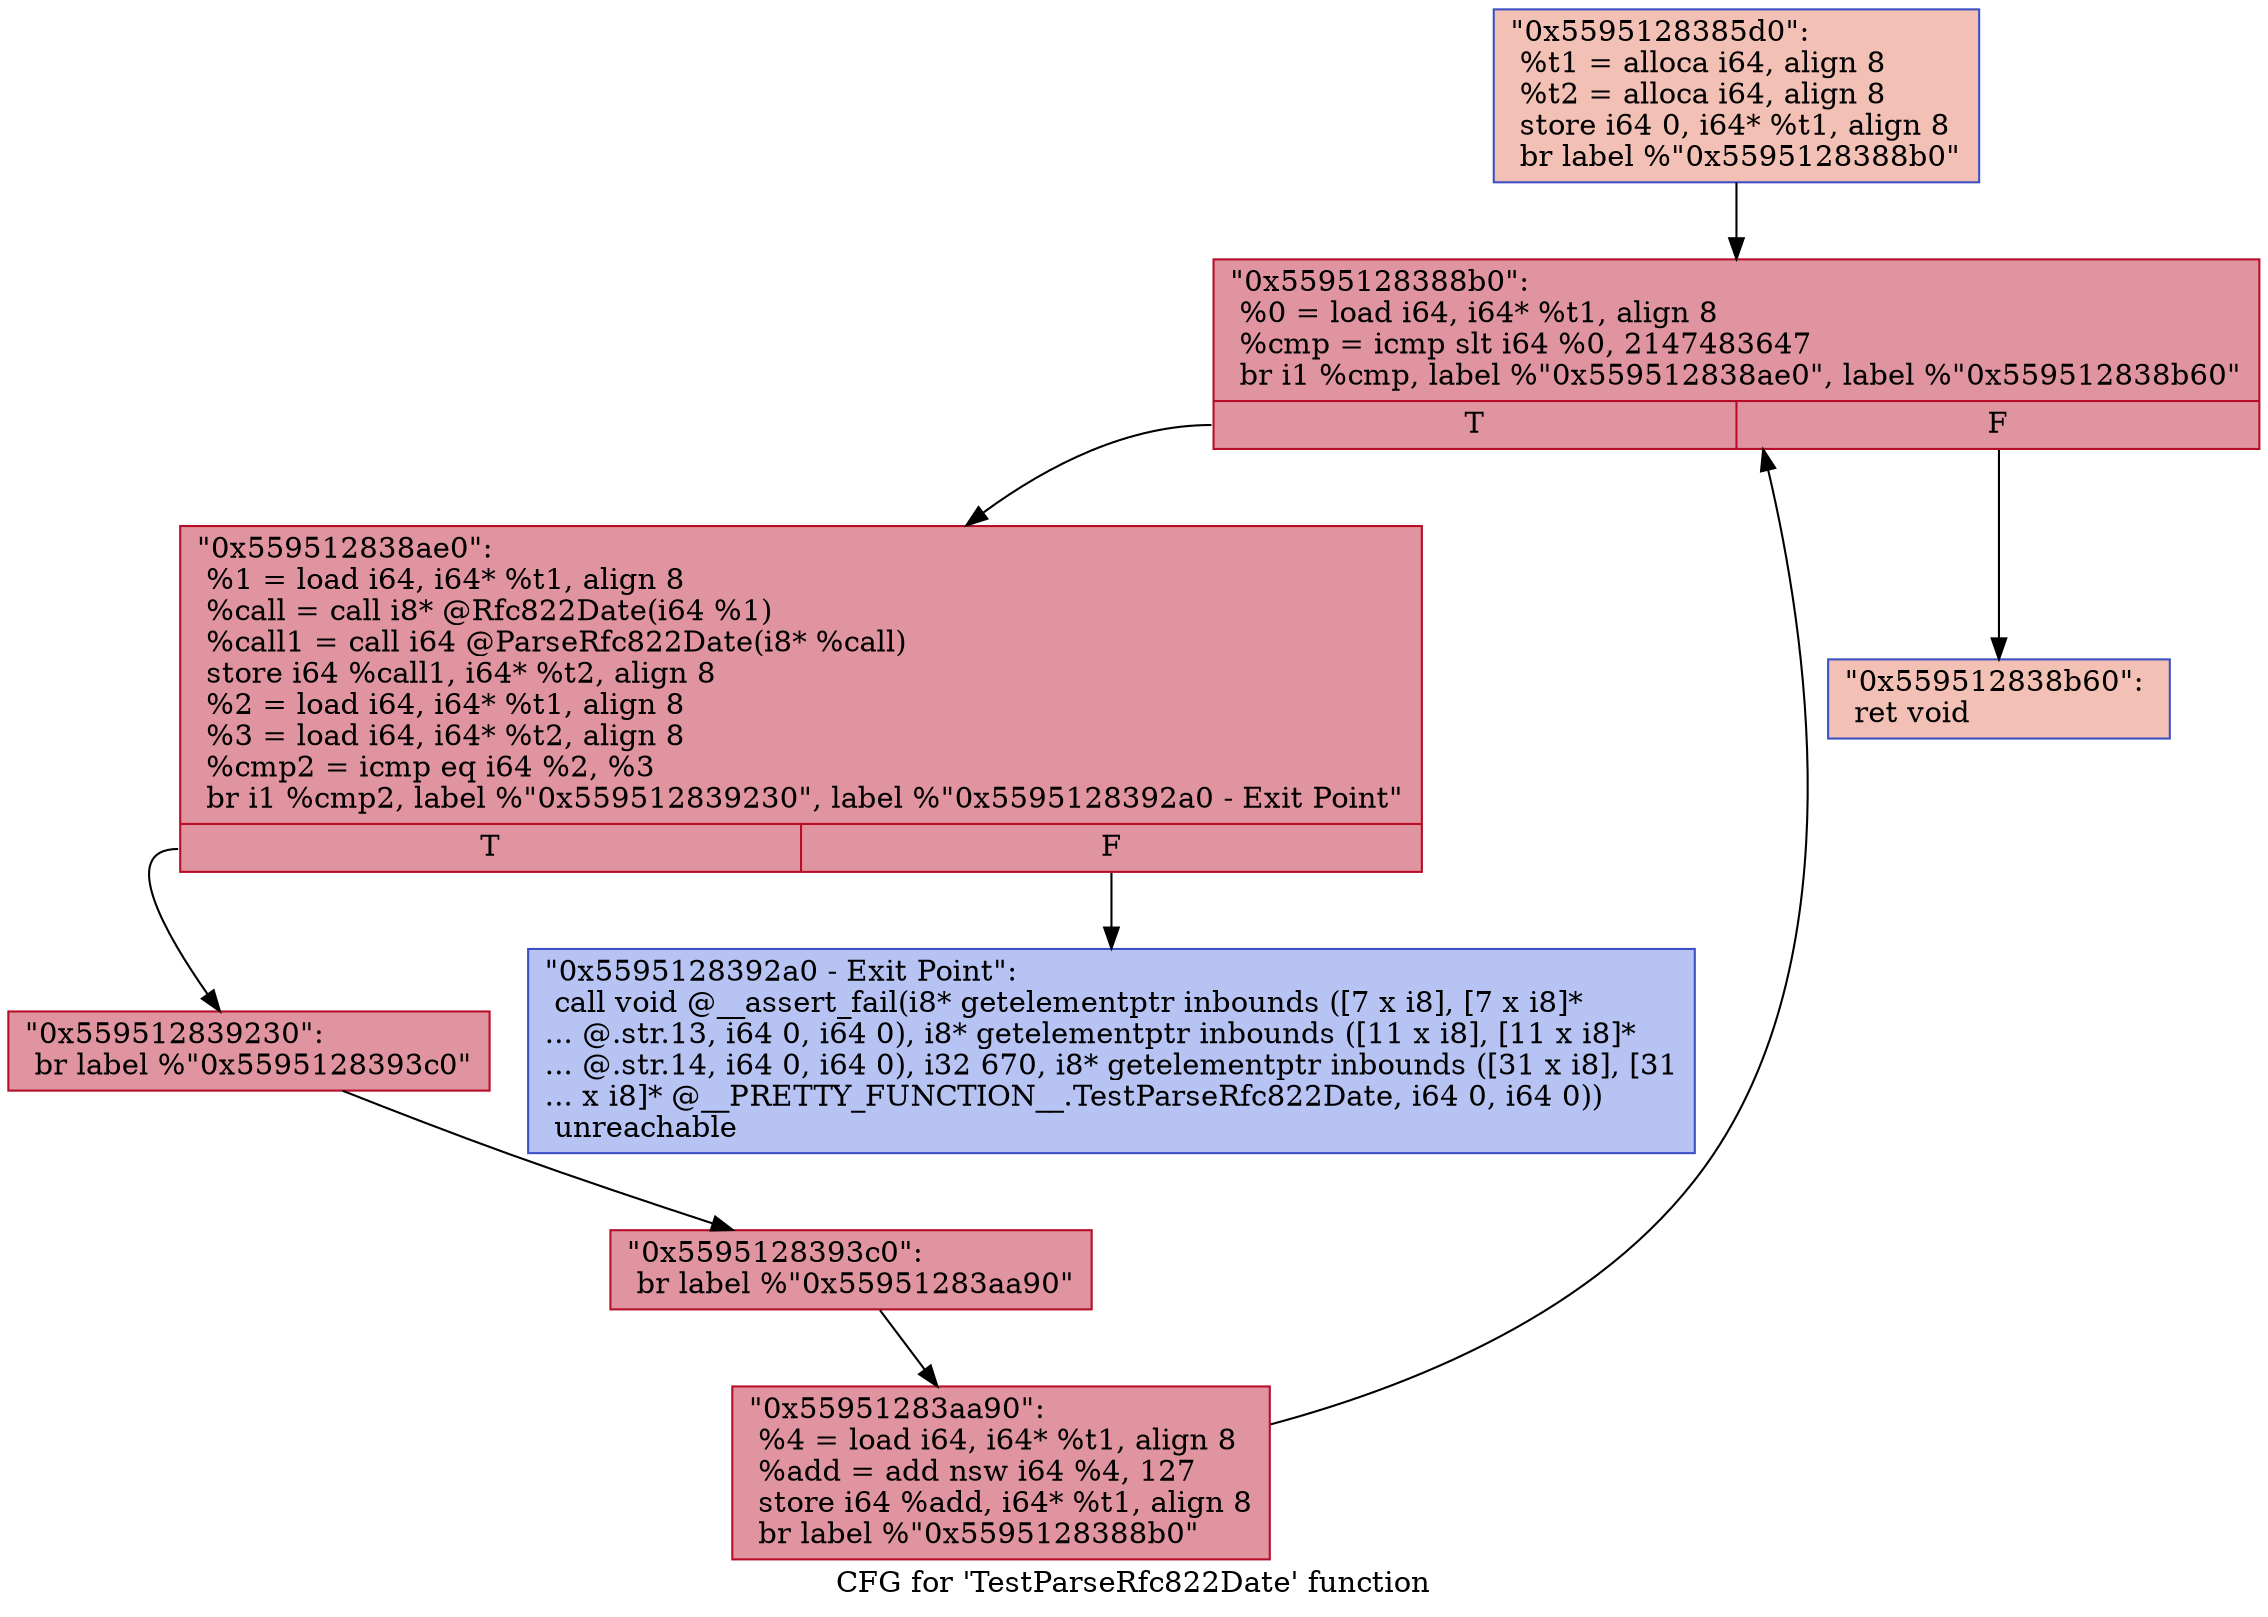 digraph "CFG for 'TestParseRfc822Date' function" {
	label="CFG for 'TestParseRfc822Date' function";

	Node0x5595128385d0 [shape=record,color="#3d50c3ff", style=filled, fillcolor="#e5705870",label="{\"0x5595128385d0\":\l  %t1 = alloca i64, align 8\l  %t2 = alloca i64, align 8\l  store i64 0, i64* %t1, align 8\l  br label %\"0x5595128388b0\"\l}"];
	Node0x5595128385d0 -> Node0x5595128388b0;
	Node0x5595128388b0 [shape=record,color="#b70d28ff", style=filled, fillcolor="#b70d2870",label="{\"0x5595128388b0\":                                 \l  %0 = load i64, i64* %t1, align 8\l  %cmp = icmp slt i64 %0, 2147483647\l  br i1 %cmp, label %\"0x559512838ae0\", label %\"0x559512838b60\"\l|{<s0>T|<s1>F}}"];
	Node0x5595128388b0:s0 -> Node0x559512838ae0;
	Node0x5595128388b0:s1 -> Node0x559512838b60;
	Node0x559512838ae0 [shape=record,color="#b70d28ff", style=filled, fillcolor="#b70d2870",label="{\"0x559512838ae0\":                                 \l  %1 = load i64, i64* %t1, align 8\l  %call = call i8* @Rfc822Date(i64 %1)\l  %call1 = call i64 @ParseRfc822Date(i8* %call)\l  store i64 %call1, i64* %t2, align 8\l  %2 = load i64, i64* %t1, align 8\l  %3 = load i64, i64* %t2, align 8\l  %cmp2 = icmp eq i64 %2, %3\l  br i1 %cmp2, label %\"0x559512839230\", label %\"0x5595128392a0 - Exit Point\"\l|{<s0>T|<s1>F}}"];
	Node0x559512838ae0:s0 -> Node0x559512839230;
	Node0x559512838ae0:s1 -> Node0x5595128392a0;
	Node0x559512839230 [shape=record,color="#b70d28ff", style=filled, fillcolor="#b70d2870",label="{\"0x559512839230\":                                 \l  br label %\"0x5595128393c0\"\l}"];
	Node0x559512839230 -> Node0x5595128393c0;
	Node0x5595128392a0 [shape=record,color="#3d50c3ff", style=filled, fillcolor="#5977e370",label="{\"0x5595128392a0 - Exit Point\":                    \l  call void @__assert_fail(i8* getelementptr inbounds ([7 x i8], [7 x i8]*\l... @.str.13, i64 0, i64 0), i8* getelementptr inbounds ([11 x i8], [11 x i8]*\l... @.str.14, i64 0, i64 0), i32 670, i8* getelementptr inbounds ([31 x i8], [31\l... x i8]* @__PRETTY_FUNCTION__.TestParseRfc822Date, i64 0, i64 0))\l  unreachable\l}"];
	Node0x5595128393c0 [shape=record,color="#b70d28ff", style=filled, fillcolor="#b70d2870",label="{\"0x5595128393c0\":                                 \l  br label %\"0x55951283aa90\"\l}"];
	Node0x5595128393c0 -> Node0x55951283aa90;
	Node0x55951283aa90 [shape=record,color="#b70d28ff", style=filled, fillcolor="#b70d2870",label="{\"0x55951283aa90\":                                 \l  %4 = load i64, i64* %t1, align 8\l  %add = add nsw i64 %4, 127\l  store i64 %add, i64* %t1, align 8\l  br label %\"0x5595128388b0\"\l}"];
	Node0x55951283aa90 -> Node0x5595128388b0;
	Node0x559512838b60 [shape=record,color="#3d50c3ff", style=filled, fillcolor="#e5705870",label="{\"0x559512838b60\":                                 \l  ret void\l}"];
}
